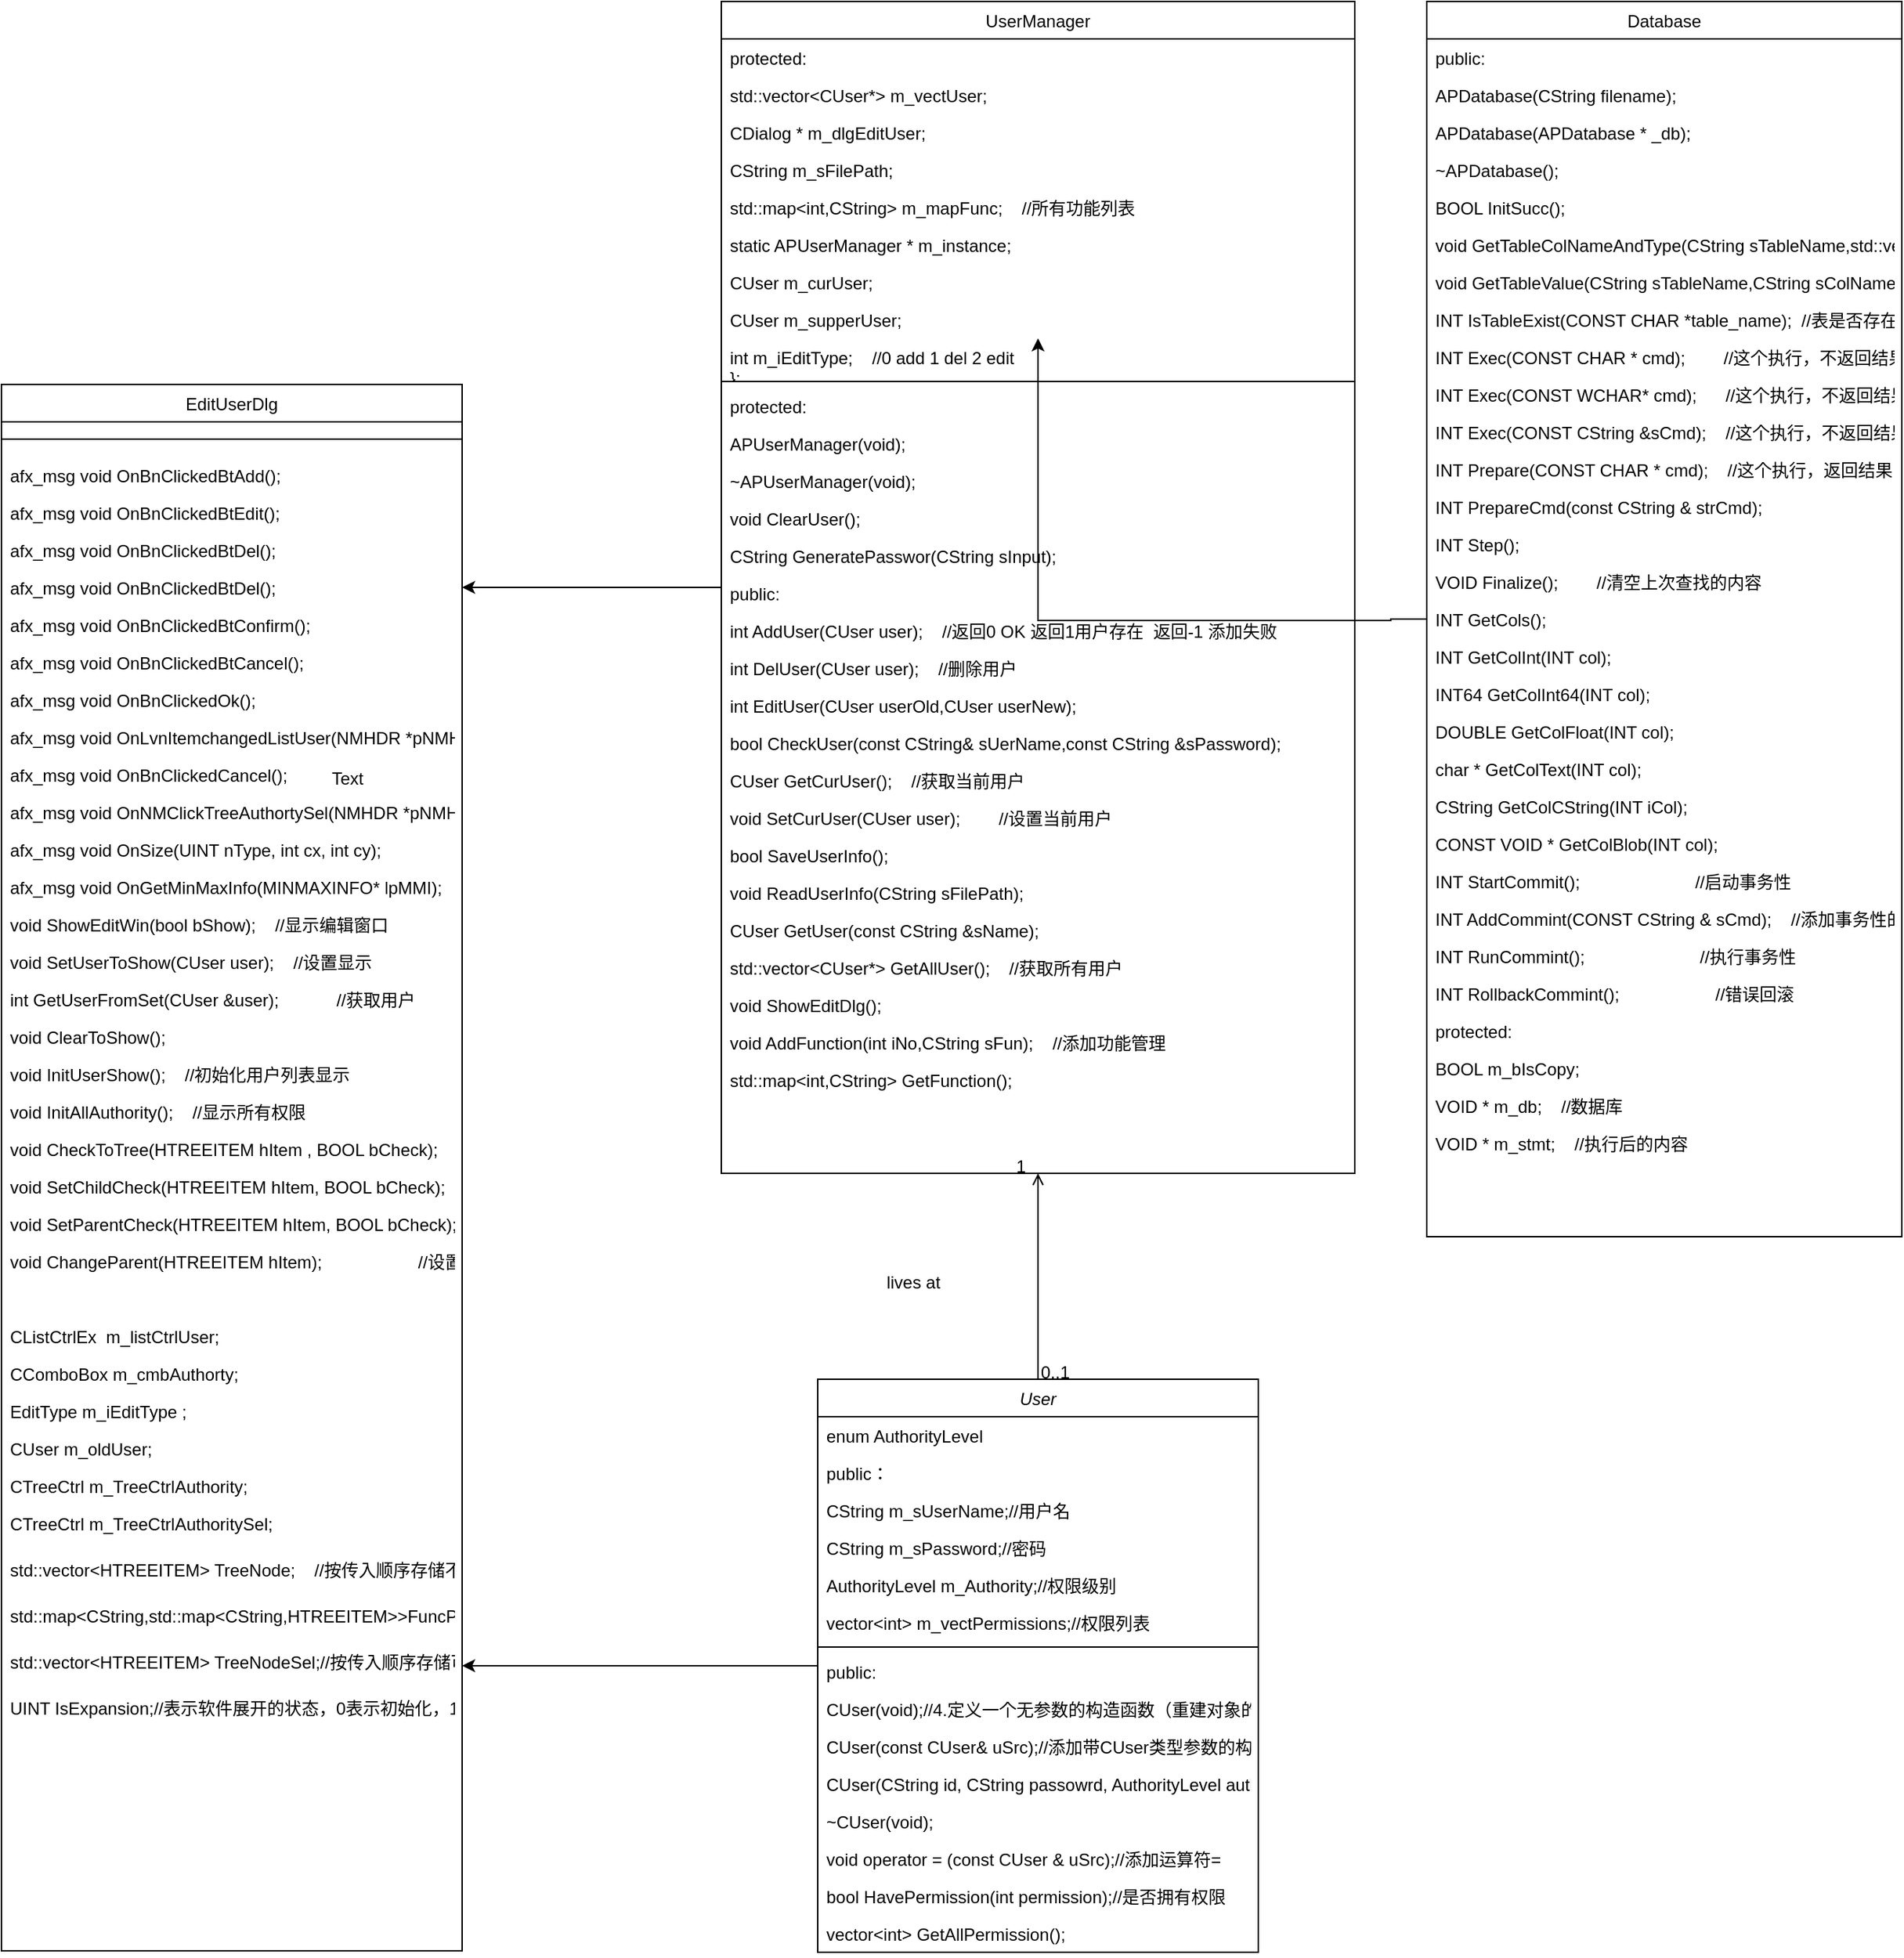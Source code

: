 <mxfile version="18.0.1" type="github">
  <diagram id="C5RBs43oDa-KdzZeNtuy" name="Page-1">
    <mxGraphModel dx="2076" dy="1072" grid="1" gridSize="10" guides="1" tooltips="1" connect="1" arrows="1" fold="1" page="1" pageScale="1" pageWidth="827" pageHeight="1169" math="0" shadow="0">
      <root>
        <mxCell id="WIyWlLk6GJQsqaUBKTNV-0" />
        <mxCell id="WIyWlLk6GJQsqaUBKTNV-1" parent="WIyWlLk6GJQsqaUBKTNV-0" />
        <mxCell id="l4j0BiACsp0UL-2ELMvY-80" value="" style="edgeStyle=orthogonalEdgeStyle;rounded=0;orthogonalLoop=1;jettySize=auto;html=1;" edge="1" parent="WIyWlLk6GJQsqaUBKTNV-1" source="zkfFHV4jXpPFQw0GAbJ--0" target="l4j0BiACsp0UL-2ELMvY-41">
          <mxGeometry relative="1" as="geometry" />
        </mxCell>
        <mxCell id="zkfFHV4jXpPFQw0GAbJ--0" value="User" style="swimlane;fontStyle=2;align=center;verticalAlign=top;childLayout=stackLayout;horizontal=1;startSize=26;horizontalStack=0;resizeParent=1;resizeLast=0;collapsible=1;marginBottom=0;rounded=0;shadow=0;strokeWidth=1;" parent="WIyWlLk6GJQsqaUBKTNV-1" vertex="1">
          <mxGeometry x="567" y="1027" width="306" height="398" as="geometry">
            <mxRectangle x="230" y="140" width="160" height="26" as="alternateBounds" />
          </mxGeometry>
        </mxCell>
        <mxCell id="zkfFHV4jXpPFQw0GAbJ--1" value="enum AuthorityLevel" style="text;align=left;verticalAlign=top;spacingLeft=4;spacingRight=4;overflow=hidden;rotatable=0;points=[[0,0.5],[1,0.5]];portConstraint=eastwest;" parent="zkfFHV4jXpPFQw0GAbJ--0" vertex="1">
          <mxGeometry y="26" width="306" height="26" as="geometry" />
        </mxCell>
        <mxCell id="l4j0BiACsp0UL-2ELMvY-47" value="public：" style="text;align=left;verticalAlign=top;spacingLeft=4;spacingRight=4;overflow=hidden;rotatable=0;points=[[0,0.5],[1,0.5]];portConstraint=eastwest;" vertex="1" parent="zkfFHV4jXpPFQw0GAbJ--0">
          <mxGeometry y="52" width="306" height="26" as="geometry" />
        </mxCell>
        <mxCell id="zkfFHV4jXpPFQw0GAbJ--2" value="CString m_sUserName;//用户名" style="text;align=left;verticalAlign=top;spacingLeft=4;spacingRight=4;overflow=hidden;rotatable=0;points=[[0,0.5],[1,0.5]];portConstraint=eastwest;rounded=0;shadow=0;html=0;" parent="zkfFHV4jXpPFQw0GAbJ--0" vertex="1">
          <mxGeometry y="78" width="306" height="26" as="geometry" />
        </mxCell>
        <mxCell id="zkfFHV4jXpPFQw0GAbJ--3" value="CString m_sPassword;//密码" style="text;align=left;verticalAlign=top;spacingLeft=4;spacingRight=4;overflow=hidden;rotatable=0;points=[[0,0.5],[1,0.5]];portConstraint=eastwest;rounded=0;shadow=0;html=0;" parent="zkfFHV4jXpPFQw0GAbJ--0" vertex="1">
          <mxGeometry y="104" width="306" height="26" as="geometry" />
        </mxCell>
        <mxCell id="l4j0BiACsp0UL-2ELMvY-46" value="AuthorityLevel m_Authority;//权限级别" style="text;align=left;verticalAlign=top;spacingLeft=4;spacingRight=4;overflow=hidden;rotatable=0;points=[[0,0.5],[1,0.5]];portConstraint=eastwest;rounded=0;shadow=0;html=0;" vertex="1" parent="zkfFHV4jXpPFQw0GAbJ--0">
          <mxGeometry y="130" width="306" height="26" as="geometry" />
        </mxCell>
        <mxCell id="l4j0BiACsp0UL-2ELMvY-45" value="vector&lt;int&gt; m_vectPermissions;//权限列表" style="text;align=left;verticalAlign=top;spacingLeft=4;spacingRight=4;overflow=hidden;rotatable=0;points=[[0,0.5],[1,0.5]];portConstraint=eastwest;rounded=0;shadow=0;html=0;" vertex="1" parent="zkfFHV4jXpPFQw0GAbJ--0">
          <mxGeometry y="156" width="306" height="26" as="geometry" />
        </mxCell>
        <mxCell id="zkfFHV4jXpPFQw0GAbJ--4" value="" style="line;html=1;strokeWidth=1;align=left;verticalAlign=middle;spacingTop=-1;spacingLeft=3;spacingRight=3;rotatable=0;labelPosition=right;points=[];portConstraint=eastwest;" parent="zkfFHV4jXpPFQw0GAbJ--0" vertex="1">
          <mxGeometry y="182" width="306" height="8" as="geometry" />
        </mxCell>
        <mxCell id="zkfFHV4jXpPFQw0GAbJ--5" value="public:" style="text;align=left;verticalAlign=top;spacingLeft=4;spacingRight=4;overflow=hidden;rotatable=0;points=[[0,0.5],[1,0.5]];portConstraint=eastwest;" parent="zkfFHV4jXpPFQw0GAbJ--0" vertex="1">
          <mxGeometry y="190" width="306" height="26" as="geometry" />
        </mxCell>
        <mxCell id="l4j0BiACsp0UL-2ELMvY-51" value="CUser(void);//4.定义一个无参数的构造函数（重建对象的时候要用）" style="text;align=left;verticalAlign=top;spacingLeft=4;spacingRight=4;overflow=hidden;rotatable=0;points=[[0,0.5],[1,0.5]];portConstraint=eastwest;" vertex="1" parent="zkfFHV4jXpPFQw0GAbJ--0">
          <mxGeometry y="216" width="306" height="26" as="geometry" />
        </mxCell>
        <mxCell id="l4j0BiACsp0UL-2ELMvY-50" value="CUser(const CUser&amp; uSrc);//添加带CUser类型参数的构造函数" style="text;align=left;verticalAlign=top;spacingLeft=4;spacingRight=4;overflow=hidden;rotatable=0;points=[[0,0.5],[1,0.5]];portConstraint=eastwest;" vertex="1" parent="zkfFHV4jXpPFQw0GAbJ--0">
          <mxGeometry y="242" width="306" height="26" as="geometry" />
        </mxCell>
        <mxCell id="l4j0BiACsp0UL-2ELMvY-49" value="CUser(CString id, CString passowrd, AuthorityLevel authority, vector&lt;int&gt; permissions);" style="text;align=left;verticalAlign=top;spacingLeft=4;spacingRight=4;overflow=hidden;rotatable=0;points=[[0,0.5],[1,0.5]];portConstraint=eastwest;" vertex="1" parent="zkfFHV4jXpPFQw0GAbJ--0">
          <mxGeometry y="268" width="306" height="26" as="geometry" />
        </mxCell>
        <mxCell id="l4j0BiACsp0UL-2ELMvY-48" value="~CUser(void);" style="text;align=left;verticalAlign=top;spacingLeft=4;spacingRight=4;overflow=hidden;rotatable=0;points=[[0,0.5],[1,0.5]];portConstraint=eastwest;" vertex="1" parent="zkfFHV4jXpPFQw0GAbJ--0">
          <mxGeometry y="294" width="306" height="26" as="geometry" />
        </mxCell>
        <mxCell id="l4j0BiACsp0UL-2ELMvY-54" value="void operator = (const CUser &amp; uSrc);//添加运算符=" style="text;align=left;verticalAlign=top;spacingLeft=4;spacingRight=4;overflow=hidden;rotatable=0;points=[[0,0.5],[1,0.5]];portConstraint=eastwest;" vertex="1" parent="zkfFHV4jXpPFQw0GAbJ--0">
          <mxGeometry y="320" width="306" height="26" as="geometry" />
        </mxCell>
        <mxCell id="l4j0BiACsp0UL-2ELMvY-53" value="bool HavePermission(int permission);//是否拥有权限" style="text;align=left;verticalAlign=top;spacingLeft=4;spacingRight=4;overflow=hidden;rotatable=0;points=[[0,0.5],[1,0.5]];portConstraint=eastwest;" vertex="1" parent="zkfFHV4jXpPFQw0GAbJ--0">
          <mxGeometry y="346" width="306" height="26" as="geometry" />
        </mxCell>
        <mxCell id="l4j0BiACsp0UL-2ELMvY-52" value="vector&lt;int&gt; GetAllPermission();" style="text;align=left;verticalAlign=top;spacingLeft=4;spacingRight=4;overflow=hidden;rotatable=0;points=[[0,0.5],[1,0.5]];portConstraint=eastwest;" vertex="1" parent="zkfFHV4jXpPFQw0GAbJ--0">
          <mxGeometry y="372" width="306" height="26" as="geometry" />
        </mxCell>
        <mxCell id="zkfFHV4jXpPFQw0GAbJ--6" value="EditUserDlg" style="swimlane;fontStyle=0;align=center;verticalAlign=top;childLayout=stackLayout;horizontal=1;startSize=26;horizontalStack=0;resizeParent=1;resizeLast=0;collapsible=1;marginBottom=0;rounded=0;shadow=0;strokeWidth=1;" parent="WIyWlLk6GJQsqaUBKTNV-1" vertex="1">
          <mxGeometry y="336" width="320" height="1088" as="geometry">
            <mxRectangle x="130" y="380" width="160" height="26" as="alternateBounds" />
          </mxGeometry>
        </mxCell>
        <mxCell id="zkfFHV4jXpPFQw0GAbJ--9" value="" style="line;html=1;strokeWidth=1;align=left;verticalAlign=middle;spacingTop=-1;spacingLeft=3;spacingRight=3;rotatable=0;labelPosition=right;points=[];portConstraint=eastwest;" parent="zkfFHV4jXpPFQw0GAbJ--6" vertex="1">
          <mxGeometry y="26" width="320" height="24" as="geometry" />
        </mxCell>
        <mxCell id="zkfFHV4jXpPFQw0GAbJ--11" value="afx_msg void OnBnClickedBtAdd();" style="text;align=left;verticalAlign=top;spacingLeft=4;spacingRight=4;overflow=hidden;rotatable=0;points=[[0,0.5],[1,0.5]];portConstraint=eastwest;" parent="zkfFHV4jXpPFQw0GAbJ--6" vertex="1">
          <mxGeometry y="50" width="320" height="26" as="geometry" />
        </mxCell>
        <mxCell id="l4j0BiACsp0UL-2ELMvY-2" value="afx_msg void OnBnClickedBtEdit();" style="text;align=left;verticalAlign=top;spacingLeft=4;spacingRight=4;overflow=hidden;rotatable=0;points=[[0,0.5],[1,0.5]];portConstraint=eastwest;" vertex="1" parent="zkfFHV4jXpPFQw0GAbJ--6">
          <mxGeometry y="76" width="320" height="26" as="geometry" />
        </mxCell>
        <mxCell id="l4j0BiACsp0UL-2ELMvY-1" value="afx_msg void OnBnClickedBtDel();" style="text;align=left;verticalAlign=top;spacingLeft=4;spacingRight=4;overflow=hidden;rotatable=0;points=[[0,0.5],[1,0.5]];portConstraint=eastwest;" vertex="1" parent="zkfFHV4jXpPFQw0GAbJ--6">
          <mxGeometry y="102" width="320" height="26" as="geometry" />
        </mxCell>
        <mxCell id="l4j0BiACsp0UL-2ELMvY-9" value="afx_msg void OnBnClickedBtDel();" style="text;align=left;verticalAlign=top;spacingLeft=4;spacingRight=4;overflow=hidden;rotatable=0;points=[[0,0.5],[1,0.5]];portConstraint=eastwest;" vertex="1" parent="zkfFHV4jXpPFQw0GAbJ--6">
          <mxGeometry y="128" width="320" height="26" as="geometry" />
        </mxCell>
        <mxCell id="l4j0BiACsp0UL-2ELMvY-8" value="afx_msg void OnBnClickedBtConfirm();" style="text;align=left;verticalAlign=top;spacingLeft=4;spacingRight=4;overflow=hidden;rotatable=0;points=[[0,0.5],[1,0.5]];portConstraint=eastwest;" vertex="1" parent="zkfFHV4jXpPFQw0GAbJ--6">
          <mxGeometry y="154" width="320" height="26" as="geometry" />
        </mxCell>
        <mxCell id="l4j0BiACsp0UL-2ELMvY-7" value="afx_msg void OnBnClickedBtCancel();" style="text;align=left;verticalAlign=top;spacingLeft=4;spacingRight=4;overflow=hidden;rotatable=0;points=[[0,0.5],[1,0.5]];portConstraint=eastwest;" vertex="1" parent="zkfFHV4jXpPFQw0GAbJ--6">
          <mxGeometry y="180" width="320" height="26" as="geometry" />
        </mxCell>
        <mxCell id="l4j0BiACsp0UL-2ELMvY-6" value="afx_msg void OnBnClickedOk();" style="text;align=left;verticalAlign=top;spacingLeft=4;spacingRight=4;overflow=hidden;rotatable=0;points=[[0,0.5],[1,0.5]];portConstraint=eastwest;" vertex="1" parent="zkfFHV4jXpPFQw0GAbJ--6">
          <mxGeometry y="206" width="320" height="26" as="geometry" />
        </mxCell>
        <mxCell id="l4j0BiACsp0UL-2ELMvY-5" value="afx_msg void OnLvnItemchangedListUser(NMHDR *pNMHDR, LRESULT *pResult);" style="text;align=left;verticalAlign=top;spacingLeft=4;spacingRight=4;overflow=hidden;rotatable=0;points=[[0,0.5],[1,0.5]];portConstraint=eastwest;" vertex="1" parent="zkfFHV4jXpPFQw0GAbJ--6">
          <mxGeometry y="232" width="320" height="26" as="geometry" />
        </mxCell>
        <mxCell id="l4j0BiACsp0UL-2ELMvY-16" value="afx_msg void OnBnClickedCancel();" style="text;align=left;verticalAlign=top;spacingLeft=4;spacingRight=4;overflow=hidden;rotatable=0;points=[[0,0.5],[1,0.5]];portConstraint=eastwest;" vertex="1" parent="zkfFHV4jXpPFQw0GAbJ--6">
          <mxGeometry y="258" width="320" height="26" as="geometry" />
        </mxCell>
        <mxCell id="l4j0BiACsp0UL-2ELMvY-15" value="afx_msg void OnNMClickTreeAuthortySel(NMHDR *pNMHDR, LRESULT *pResult);" style="text;align=left;verticalAlign=top;spacingLeft=4;spacingRight=4;overflow=hidden;rotatable=0;points=[[0,0.5],[1,0.5]];portConstraint=eastwest;" vertex="1" parent="zkfFHV4jXpPFQw0GAbJ--6">
          <mxGeometry y="284" width="320" height="26" as="geometry" />
        </mxCell>
        <mxCell id="l4j0BiACsp0UL-2ELMvY-14" value="afx_msg void OnSize(UINT nType, int cx, int cy);" style="text;align=left;verticalAlign=top;spacingLeft=4;spacingRight=4;overflow=hidden;rotatable=0;points=[[0,0.5],[1,0.5]];portConstraint=eastwest;" vertex="1" parent="zkfFHV4jXpPFQw0GAbJ--6">
          <mxGeometry y="310" width="320" height="26" as="geometry" />
        </mxCell>
        <mxCell id="l4j0BiACsp0UL-2ELMvY-13" value="afx_msg void OnGetMinMaxInfo(MINMAXINFO* lpMMI);" style="text;align=left;verticalAlign=top;spacingLeft=4;spacingRight=4;overflow=hidden;rotatable=0;points=[[0,0.5],[1,0.5]];portConstraint=eastwest;" vertex="1" parent="zkfFHV4jXpPFQw0GAbJ--6">
          <mxGeometry y="336" width="320" height="26" as="geometry" />
        </mxCell>
        <mxCell id="l4j0BiACsp0UL-2ELMvY-12" value="void ShowEditWin(bool bShow);    //显示编辑窗口" style="text;align=left;verticalAlign=top;spacingLeft=4;spacingRight=4;overflow=hidden;rotatable=0;points=[[0,0.5],[1,0.5]];portConstraint=eastwest;" vertex="1" parent="zkfFHV4jXpPFQw0GAbJ--6">
          <mxGeometry y="362" width="320" height="26" as="geometry" />
        </mxCell>
        <mxCell id="l4j0BiACsp0UL-2ELMvY-11" value="void SetUserToShow(CUser user);    //设置显示" style="text;align=left;verticalAlign=top;spacingLeft=4;spacingRight=4;overflow=hidden;rotatable=0;points=[[0,0.5],[1,0.5]];portConstraint=eastwest;" vertex="1" parent="zkfFHV4jXpPFQw0GAbJ--6">
          <mxGeometry y="388" width="320" height="26" as="geometry" />
        </mxCell>
        <mxCell id="l4j0BiACsp0UL-2ELMvY-22" value="int GetUserFromSet(CUser &amp;user);            //获取用户" style="text;align=left;verticalAlign=top;spacingLeft=4;spacingRight=4;overflow=hidden;rotatable=0;points=[[0,0.5],[1,0.5]];portConstraint=eastwest;" vertex="1" parent="zkfFHV4jXpPFQw0GAbJ--6">
          <mxGeometry y="414" width="320" height="26" as="geometry" />
        </mxCell>
        <mxCell id="l4j0BiACsp0UL-2ELMvY-21" value="void ClearToShow();" style="text;align=left;verticalAlign=top;spacingLeft=4;spacingRight=4;overflow=hidden;rotatable=0;points=[[0,0.5],[1,0.5]];portConstraint=eastwest;" vertex="1" parent="zkfFHV4jXpPFQw0GAbJ--6">
          <mxGeometry y="440" width="320" height="26" as="geometry" />
        </mxCell>
        <mxCell id="l4j0BiACsp0UL-2ELMvY-20" value="void InitUserShow();    //初始化用户列表显示" style="text;align=left;verticalAlign=top;spacingLeft=4;spacingRight=4;overflow=hidden;rotatable=0;points=[[0,0.5],[1,0.5]];portConstraint=eastwest;" vertex="1" parent="zkfFHV4jXpPFQw0GAbJ--6">
          <mxGeometry y="466" width="320" height="26" as="geometry" />
        </mxCell>
        <mxCell id="l4j0BiACsp0UL-2ELMvY-19" value="void InitAllAuthority();    //显示所有权限" style="text;align=left;verticalAlign=top;spacingLeft=4;spacingRight=4;overflow=hidden;rotatable=0;points=[[0,0.5],[1,0.5]];portConstraint=eastwest;" vertex="1" parent="zkfFHV4jXpPFQw0GAbJ--6">
          <mxGeometry y="492" width="320" height="26" as="geometry" />
        </mxCell>
        <mxCell id="l4j0BiACsp0UL-2ELMvY-18" value="void CheckToTree(HTREEITEM hItem , BOOL bCheck);    //当前节点被选择后会对整个树状图做出的反应" style="text;align=left;verticalAlign=top;spacingLeft=4;spacingRight=4;overflow=hidden;rotatable=0;points=[[0,0.5],[1,0.5]];portConstraint=eastwest;" vertex="1" parent="zkfFHV4jXpPFQw0GAbJ--6">
          <mxGeometry y="518" width="320" height="26" as="geometry" />
        </mxCell>
        <mxCell id="l4j0BiACsp0UL-2ELMvY-17" value="void SetChildCheck(HTREEITEM hItem, BOOL bCheck);    //当父节点被选中后子节点的反应" style="text;align=left;verticalAlign=top;spacingLeft=4;spacingRight=4;overflow=hidden;rotatable=0;points=[[0,0.5],[1,0.5]];portConstraint=eastwest;" vertex="1" parent="zkfFHV4jXpPFQw0GAbJ--6">
          <mxGeometry y="544" width="320" height="26" as="geometry" />
        </mxCell>
        <mxCell id="l4j0BiACsp0UL-2ELMvY-27" value="void SetParentCheck(HTREEITEM hItem, BOOL bCheck);    //当子节点被选中后父节点的反应" style="text;align=left;verticalAlign=top;spacingLeft=4;spacingRight=4;overflow=hidden;rotatable=0;points=[[0,0.5],[1,0.5]];portConstraint=eastwest;" vertex="1" parent="zkfFHV4jXpPFQw0GAbJ--6">
          <mxGeometry y="570" width="320" height="26" as="geometry" />
        </mxCell>
        <mxCell id="l4j0BiACsp0UL-2ELMvY-26" value="void ChangeParent(HTREEITEM hItem);                    //设置子节点如果被选中则展开父节点" style="text;align=left;verticalAlign=top;spacingLeft=4;spacingRight=4;overflow=hidden;rotatable=0;points=[[0,0.5],[1,0.5]];portConstraint=eastwest;" vertex="1" parent="zkfFHV4jXpPFQw0GAbJ--6">
          <mxGeometry y="596" width="320" height="26" as="geometry" />
        </mxCell>
        <mxCell id="l4j0BiACsp0UL-2ELMvY-25" style="text;align=left;verticalAlign=top;spacingLeft=4;spacingRight=4;overflow=hidden;rotatable=0;points=[[0,0.5],[1,0.5]];portConstraint=eastwest;" vertex="1" parent="zkfFHV4jXpPFQw0GAbJ--6">
          <mxGeometry y="622" width="320" height="26" as="geometry" />
        </mxCell>
        <mxCell id="l4j0BiACsp0UL-2ELMvY-24" value="CListCtrlEx  m_listCtrlUser;" style="text;align=left;verticalAlign=top;spacingLeft=4;spacingRight=4;overflow=hidden;rotatable=0;points=[[0,0.5],[1,0.5]];portConstraint=eastwest;" vertex="1" parent="zkfFHV4jXpPFQw0GAbJ--6">
          <mxGeometry y="648" width="320" height="26" as="geometry" />
        </mxCell>
        <mxCell id="l4j0BiACsp0UL-2ELMvY-23" value="CComboBox m_cmbAuthorty;" style="text;align=left;verticalAlign=top;spacingLeft=4;spacingRight=4;overflow=hidden;rotatable=0;points=[[0,0.5],[1,0.5]];portConstraint=eastwest;" vertex="1" parent="zkfFHV4jXpPFQw0GAbJ--6">
          <mxGeometry y="674" width="320" height="26" as="geometry" />
        </mxCell>
        <mxCell id="l4j0BiACsp0UL-2ELMvY-37" value="EditType m_iEditType ;" style="text;align=left;verticalAlign=top;spacingLeft=4;spacingRight=4;overflow=hidden;rotatable=0;points=[[0,0.5],[1,0.5]];portConstraint=eastwest;" vertex="1" parent="zkfFHV4jXpPFQw0GAbJ--6">
          <mxGeometry y="700" width="320" height="26" as="geometry" />
        </mxCell>
        <mxCell id="l4j0BiACsp0UL-2ELMvY-38" value="CUser m_oldUser;" style="text;align=left;verticalAlign=top;spacingLeft=4;spacingRight=4;overflow=hidden;rotatable=0;points=[[0,0.5],[1,0.5]];portConstraint=eastwest;" vertex="1" parent="zkfFHV4jXpPFQw0GAbJ--6">
          <mxGeometry y="726" width="320" height="26" as="geometry" />
        </mxCell>
        <mxCell id="l4j0BiACsp0UL-2ELMvY-39" value="CTreeCtrl m_TreeCtrlAuthority;" style="text;align=left;verticalAlign=top;spacingLeft=4;spacingRight=4;overflow=hidden;rotatable=0;points=[[0,0.5],[1,0.5]];portConstraint=eastwest;" vertex="1" parent="zkfFHV4jXpPFQw0GAbJ--6">
          <mxGeometry y="752" width="320" height="26" as="geometry" />
        </mxCell>
        <mxCell id="l4j0BiACsp0UL-2ELMvY-40" value="CTreeCtrl m_TreeCtrlAuthoritySel;" style="text;align=left;verticalAlign=top;spacingLeft=4;spacingRight=4;overflow=hidden;rotatable=0;points=[[0,0.5],[1,0.5]];portConstraint=eastwest;" vertex="1" parent="zkfFHV4jXpPFQw0GAbJ--6">
          <mxGeometry y="778" width="320" height="32" as="geometry" />
        </mxCell>
        <mxCell id="l4j0BiACsp0UL-2ELMvY-43" value="std::vector&lt;HTREEITEM&gt; TreeNode;    //按传入顺序存储不可设置权限列表" style="text;align=left;verticalAlign=top;spacingLeft=4;spacingRight=4;overflow=hidden;rotatable=0;points=[[0,0.5],[1,0.5]];portConstraint=eastwest;" vertex="1" parent="zkfFHV4jXpPFQw0GAbJ--6">
          <mxGeometry y="810" width="320" height="32" as="geometry" />
        </mxCell>
        <mxCell id="l4j0BiACsp0UL-2ELMvY-42" value="std::map&lt;CString,std::map&lt;CString,HTREEITEM&gt;&gt;FuncPageName;//权限名称和节点句柄的Map映射表" style="text;align=left;verticalAlign=top;spacingLeft=4;spacingRight=4;overflow=hidden;rotatable=0;points=[[0,0.5],[1,0.5]];portConstraint=eastwest;" vertex="1" parent="zkfFHV4jXpPFQw0GAbJ--6">
          <mxGeometry y="842" width="320" height="32" as="geometry" />
        </mxCell>
        <mxCell id="l4j0BiACsp0UL-2ELMvY-41" value="std::vector&lt;HTREEITEM&gt; TreeNodeSel;//按传入顺序存储可设置权限列表" style="text;align=left;verticalAlign=top;spacingLeft=4;spacingRight=4;overflow=hidden;rotatable=0;points=[[0,0.5],[1,0.5]];portConstraint=eastwest;" vertex="1" parent="zkfFHV4jXpPFQw0GAbJ--6">
          <mxGeometry y="874" width="320" height="32" as="geometry" />
        </mxCell>
        <mxCell id="l4j0BiACsp0UL-2ELMvY-44" value="UINT IsExpansion;//表示软件展开的状态，0表示初始化，1表示未展开，2表示展开，3表示需要收缩" style="text;align=left;verticalAlign=top;spacingLeft=4;spacingRight=4;overflow=hidden;rotatable=0;points=[[0,0.5],[1,0.5]];portConstraint=eastwest;" vertex="1" parent="zkfFHV4jXpPFQw0GAbJ--6">
          <mxGeometry y="906" width="320" height="32" as="geometry" />
        </mxCell>
        <mxCell id="l4j0BiACsp0UL-2ELMvY-81" value="" style="edgeStyle=orthogonalEdgeStyle;rounded=0;orthogonalLoop=1;jettySize=auto;html=1;" edge="1" parent="WIyWlLk6GJQsqaUBKTNV-1" source="zkfFHV4jXpPFQw0GAbJ--17" target="l4j0BiACsp0UL-2ELMvY-9">
          <mxGeometry relative="1" as="geometry" />
        </mxCell>
        <mxCell id="zkfFHV4jXpPFQw0GAbJ--17" value="UserManager" style="swimlane;fontStyle=0;align=center;verticalAlign=top;childLayout=stackLayout;horizontal=1;startSize=26;horizontalStack=0;resizeParent=1;resizeLast=0;collapsible=1;marginBottom=0;rounded=0;shadow=0;strokeWidth=1;" parent="WIyWlLk6GJQsqaUBKTNV-1" vertex="1">
          <mxGeometry x="500" y="70" width="440" height="814" as="geometry">
            <mxRectangle x="550" y="140" width="160" height="26" as="alternateBounds" />
          </mxGeometry>
        </mxCell>
        <mxCell id="zkfFHV4jXpPFQw0GAbJ--18" value="protected:" style="text;align=left;verticalAlign=top;spacingLeft=4;spacingRight=4;overflow=hidden;rotatable=0;points=[[0,0.5],[1,0.5]];portConstraint=eastwest;" parent="zkfFHV4jXpPFQw0GAbJ--17" vertex="1">
          <mxGeometry y="26" width="440" height="26" as="geometry" />
        </mxCell>
        <mxCell id="zkfFHV4jXpPFQw0GAbJ--19" value="std::vector&lt;CUser*&gt; m_vectUser;" style="text;align=left;verticalAlign=top;spacingLeft=4;spacingRight=4;overflow=hidden;rotatable=0;points=[[0,0.5],[1,0.5]];portConstraint=eastwest;rounded=0;shadow=0;html=0;" parent="zkfFHV4jXpPFQw0GAbJ--17" vertex="1">
          <mxGeometry y="52" width="440" height="26" as="geometry" />
        </mxCell>
        <mxCell id="zkfFHV4jXpPFQw0GAbJ--20" value="CDialog * m_dlgEditUser;" style="text;align=left;verticalAlign=top;spacingLeft=4;spacingRight=4;overflow=hidden;rotatable=0;points=[[0,0.5],[1,0.5]];portConstraint=eastwest;rounded=0;shadow=0;html=0;" parent="zkfFHV4jXpPFQw0GAbJ--17" vertex="1">
          <mxGeometry y="78" width="440" height="26" as="geometry" />
        </mxCell>
        <mxCell id="zkfFHV4jXpPFQw0GAbJ--21" value="CString m_sFilePath;" style="text;align=left;verticalAlign=top;spacingLeft=4;spacingRight=4;overflow=hidden;rotatable=0;points=[[0,0.5],[1,0.5]];portConstraint=eastwest;rounded=0;shadow=0;html=0;" parent="zkfFHV4jXpPFQw0GAbJ--17" vertex="1">
          <mxGeometry y="104" width="440" height="26" as="geometry" />
        </mxCell>
        <mxCell id="zkfFHV4jXpPFQw0GAbJ--22" value="std::map&lt;int,CString&gt; m_mapFunc;    //所有功能列表" style="text;align=left;verticalAlign=top;spacingLeft=4;spacingRight=4;overflow=hidden;rotatable=0;points=[[0,0.5],[1,0.5]];portConstraint=eastwest;rounded=0;shadow=0;html=0;" parent="zkfFHV4jXpPFQw0GAbJ--17" vertex="1">
          <mxGeometry y="130" width="440" height="26" as="geometry" />
        </mxCell>
        <mxCell id="l4j0BiACsp0UL-2ELMvY-57" value="static APUserManager * m_instance;" style="text;align=left;verticalAlign=top;spacingLeft=4;spacingRight=4;overflow=hidden;rotatable=0;points=[[0,0.5],[1,0.5]];portConstraint=eastwest;rounded=0;shadow=0;html=0;" vertex="1" parent="zkfFHV4jXpPFQw0GAbJ--17">
          <mxGeometry y="156" width="440" height="26" as="geometry" />
        </mxCell>
        <mxCell id="l4j0BiACsp0UL-2ELMvY-56" value="CUser m_curUser;" style="text;align=left;verticalAlign=top;spacingLeft=4;spacingRight=4;overflow=hidden;rotatable=0;points=[[0,0.5],[1,0.5]];portConstraint=eastwest;rounded=0;shadow=0;html=0;" vertex="1" parent="zkfFHV4jXpPFQw0GAbJ--17">
          <mxGeometry y="182" width="440" height="26" as="geometry" />
        </mxCell>
        <mxCell id="l4j0BiACsp0UL-2ELMvY-55" value="CUser m_supperUser;" style="text;align=left;verticalAlign=top;spacingLeft=4;spacingRight=4;overflow=hidden;rotatable=0;points=[[0,0.5],[1,0.5]];portConstraint=eastwest;rounded=0;shadow=0;html=0;" vertex="1" parent="zkfFHV4jXpPFQw0GAbJ--17">
          <mxGeometry y="208" width="440" height="26" as="geometry" />
        </mxCell>
        <mxCell id="l4j0BiACsp0UL-2ELMvY-58" value="int m_iEditType;    //0 add 1 del 2 edit&#xa;};" style="text;align=left;verticalAlign=top;spacingLeft=4;spacingRight=4;overflow=hidden;rotatable=0;points=[[0,0.5],[1,0.5]];portConstraint=eastwest;rounded=0;shadow=0;html=0;" vertex="1" parent="zkfFHV4jXpPFQw0GAbJ--17">
          <mxGeometry y="234" width="440" height="26" as="geometry" />
        </mxCell>
        <mxCell id="zkfFHV4jXpPFQw0GAbJ--23" value="" style="line;html=1;strokeWidth=1;align=left;verticalAlign=middle;spacingTop=-1;spacingLeft=3;spacingRight=3;rotatable=0;labelPosition=right;points=[];portConstraint=eastwest;" parent="zkfFHV4jXpPFQw0GAbJ--17" vertex="1">
          <mxGeometry y="260" width="440" height="8" as="geometry" />
        </mxCell>
        <mxCell id="zkfFHV4jXpPFQw0GAbJ--24" value="protected:" style="text;align=left;verticalAlign=top;spacingLeft=4;spacingRight=4;overflow=hidden;rotatable=0;points=[[0,0.5],[1,0.5]];portConstraint=eastwest;" parent="zkfFHV4jXpPFQw0GAbJ--17" vertex="1">
          <mxGeometry y="268" width="440" height="26" as="geometry" />
        </mxCell>
        <mxCell id="zkfFHV4jXpPFQw0GAbJ--25" value="APUserManager(void);" style="text;align=left;verticalAlign=top;spacingLeft=4;spacingRight=4;overflow=hidden;rotatable=0;points=[[0,0.5],[1,0.5]];portConstraint=eastwest;" parent="zkfFHV4jXpPFQw0GAbJ--17" vertex="1">
          <mxGeometry y="294" width="440" height="26" as="geometry" />
        </mxCell>
        <mxCell id="l4j0BiACsp0UL-2ELMvY-66" value="~APUserManager(void);" style="text;align=left;verticalAlign=top;spacingLeft=4;spacingRight=4;overflow=hidden;rotatable=0;points=[[0,0.5],[1,0.5]];portConstraint=eastwest;" vertex="1" parent="zkfFHV4jXpPFQw0GAbJ--17">
          <mxGeometry y="320" width="440" height="26" as="geometry" />
        </mxCell>
        <mxCell id="l4j0BiACsp0UL-2ELMvY-77" value="void ClearUser();" style="text;align=left;verticalAlign=top;spacingLeft=4;spacingRight=4;overflow=hidden;rotatable=0;points=[[0,0.5],[1,0.5]];portConstraint=eastwest;" vertex="1" parent="zkfFHV4jXpPFQw0GAbJ--17">
          <mxGeometry y="346" width="440" height="26" as="geometry" />
        </mxCell>
        <mxCell id="l4j0BiACsp0UL-2ELMvY-76" value="CString GeneratePasswor(CString sInput);" style="text;align=left;verticalAlign=top;spacingLeft=4;spacingRight=4;overflow=hidden;rotatable=0;points=[[0,0.5],[1,0.5]];portConstraint=eastwest;" vertex="1" parent="zkfFHV4jXpPFQw0GAbJ--17">
          <mxGeometry y="372" width="440" height="26" as="geometry" />
        </mxCell>
        <mxCell id="l4j0BiACsp0UL-2ELMvY-65" value="public:" style="text;align=left;verticalAlign=top;spacingLeft=4;spacingRight=4;overflow=hidden;rotatable=0;points=[[0,0.5],[1,0.5]];portConstraint=eastwest;" vertex="1" parent="zkfFHV4jXpPFQw0GAbJ--17">
          <mxGeometry y="398" width="440" height="26" as="geometry" />
        </mxCell>
        <mxCell id="l4j0BiACsp0UL-2ELMvY-64" value="int AddUser(CUser user);    //返回0 OK 返回1用户存在  返回-1 添加失败" style="text;align=left;verticalAlign=top;spacingLeft=4;spacingRight=4;overflow=hidden;rotatable=0;points=[[0,0.5],[1,0.5]];portConstraint=eastwest;" vertex="1" parent="zkfFHV4jXpPFQw0GAbJ--17">
          <mxGeometry y="424" width="440" height="26" as="geometry" />
        </mxCell>
        <mxCell id="l4j0BiACsp0UL-2ELMvY-63" value="int DelUser(CUser user);    //删除用户" style="text;align=left;verticalAlign=top;spacingLeft=4;spacingRight=4;overflow=hidden;rotatable=0;points=[[0,0.5],[1,0.5]];portConstraint=eastwest;" vertex="1" parent="zkfFHV4jXpPFQw0GAbJ--17">
          <mxGeometry y="450" width="440" height="26" as="geometry" />
        </mxCell>
        <mxCell id="l4j0BiACsp0UL-2ELMvY-62" value="int EditUser(CUser userOld,CUser userNew);" style="text;align=left;verticalAlign=top;spacingLeft=4;spacingRight=4;overflow=hidden;rotatable=0;points=[[0,0.5],[1,0.5]];portConstraint=eastwest;" vertex="1" parent="zkfFHV4jXpPFQw0GAbJ--17">
          <mxGeometry y="476" width="440" height="26" as="geometry" />
        </mxCell>
        <mxCell id="l4j0BiACsp0UL-2ELMvY-61" value="bool CheckUser(const CString&amp; sUerName,const CString &amp;sPassword);" style="text;align=left;verticalAlign=top;spacingLeft=4;spacingRight=4;overflow=hidden;rotatable=0;points=[[0,0.5],[1,0.5]];portConstraint=eastwest;" vertex="1" parent="zkfFHV4jXpPFQw0GAbJ--17">
          <mxGeometry y="502" width="440" height="26" as="geometry" />
        </mxCell>
        <mxCell id="l4j0BiACsp0UL-2ELMvY-60" value="CUser GetCurUser();    //获取当前用户" style="text;align=left;verticalAlign=top;spacingLeft=4;spacingRight=4;overflow=hidden;rotatable=0;points=[[0,0.5],[1,0.5]];portConstraint=eastwest;" vertex="1" parent="zkfFHV4jXpPFQw0GAbJ--17">
          <mxGeometry y="528" width="440" height="26" as="geometry" />
        </mxCell>
        <mxCell id="l4j0BiACsp0UL-2ELMvY-59" value="void SetCurUser(CUser user);        //设置当前用户" style="text;align=left;verticalAlign=top;spacingLeft=4;spacingRight=4;overflow=hidden;rotatable=0;points=[[0,0.5],[1,0.5]];portConstraint=eastwest;" vertex="1" parent="zkfFHV4jXpPFQw0GAbJ--17">
          <mxGeometry y="554" width="440" height="26" as="geometry" />
        </mxCell>
        <mxCell id="l4j0BiACsp0UL-2ELMvY-67" value="bool SaveUserInfo();" style="text;align=left;verticalAlign=top;spacingLeft=4;spacingRight=4;overflow=hidden;rotatable=0;points=[[0,0.5],[1,0.5]];portConstraint=eastwest;" vertex="1" parent="zkfFHV4jXpPFQw0GAbJ--17">
          <mxGeometry y="580" width="440" height="26" as="geometry" />
        </mxCell>
        <mxCell id="l4j0BiACsp0UL-2ELMvY-68" value="void ReadUserInfo(CString sFilePath);" style="text;align=left;verticalAlign=top;spacingLeft=4;spacingRight=4;overflow=hidden;rotatable=0;points=[[0,0.5],[1,0.5]];portConstraint=eastwest;" vertex="1" parent="zkfFHV4jXpPFQw0GAbJ--17">
          <mxGeometry y="606" width="440" height="26" as="geometry" />
        </mxCell>
        <mxCell id="l4j0BiACsp0UL-2ELMvY-69" value="CUser GetUser(const CString &amp;sName);" style="text;align=left;verticalAlign=top;spacingLeft=4;spacingRight=4;overflow=hidden;rotatable=0;points=[[0,0.5],[1,0.5]];portConstraint=eastwest;" vertex="1" parent="zkfFHV4jXpPFQw0GAbJ--17">
          <mxGeometry y="632" width="440" height="26" as="geometry" />
        </mxCell>
        <mxCell id="l4j0BiACsp0UL-2ELMvY-70" value="std::vector&lt;CUser*&gt; GetAllUser();    //获取所有用户" style="text;align=left;verticalAlign=top;spacingLeft=4;spacingRight=4;overflow=hidden;rotatable=0;points=[[0,0.5],[1,0.5]];portConstraint=eastwest;" vertex="1" parent="zkfFHV4jXpPFQw0GAbJ--17">
          <mxGeometry y="658" width="440" height="26" as="geometry" />
        </mxCell>
        <mxCell id="l4j0BiACsp0UL-2ELMvY-71" value="void ShowEditDlg();" style="text;align=left;verticalAlign=top;spacingLeft=4;spacingRight=4;overflow=hidden;rotatable=0;points=[[0,0.5],[1,0.5]];portConstraint=eastwest;" vertex="1" parent="zkfFHV4jXpPFQw0GAbJ--17">
          <mxGeometry y="684" width="440" height="26" as="geometry" />
        </mxCell>
        <mxCell id="l4j0BiACsp0UL-2ELMvY-72" value="void AddFunction(int iNo,CString sFun);    //添加功能管理" style="text;align=left;verticalAlign=top;spacingLeft=4;spacingRight=4;overflow=hidden;rotatable=0;points=[[0,0.5],[1,0.5]];portConstraint=eastwest;" vertex="1" parent="zkfFHV4jXpPFQw0GAbJ--17">
          <mxGeometry y="710" width="440" height="26" as="geometry" />
        </mxCell>
        <mxCell id="l4j0BiACsp0UL-2ELMvY-73" value="std::map&lt;int,CString&gt; GetFunction();" style="text;align=left;verticalAlign=top;spacingLeft=4;spacingRight=4;overflow=hidden;rotatable=0;points=[[0,0.5],[1,0.5]];portConstraint=eastwest;" vertex="1" parent="zkfFHV4jXpPFQw0GAbJ--17">
          <mxGeometry y="736" width="440" height="26" as="geometry" />
        </mxCell>
        <mxCell id="l4j0BiACsp0UL-2ELMvY-74" style="text;align=left;verticalAlign=top;spacingLeft=4;spacingRight=4;overflow=hidden;rotatable=0;points=[[0,0.5],[1,0.5]];portConstraint=eastwest;" vertex="1" parent="zkfFHV4jXpPFQw0GAbJ--17">
          <mxGeometry y="762" width="440" height="26" as="geometry" />
        </mxCell>
        <mxCell id="l4j0BiACsp0UL-2ELMvY-75" style="text;align=left;verticalAlign=top;spacingLeft=4;spacingRight=4;overflow=hidden;rotatable=0;points=[[0,0.5],[1,0.5]];portConstraint=eastwest;" vertex="1" parent="zkfFHV4jXpPFQw0GAbJ--17">
          <mxGeometry y="788" width="440" height="26" as="geometry" />
        </mxCell>
        <mxCell id="zkfFHV4jXpPFQw0GAbJ--26" value="" style="endArrow=open;shadow=0;strokeWidth=1;rounded=0;endFill=1;edgeStyle=elbowEdgeStyle;elbow=vertical;" parent="WIyWlLk6GJQsqaUBKTNV-1" source="zkfFHV4jXpPFQw0GAbJ--0" target="zkfFHV4jXpPFQw0GAbJ--17" edge="1">
          <mxGeometry x="0.5" y="41" relative="1" as="geometry">
            <mxPoint x="380" y="192" as="sourcePoint" />
            <mxPoint x="540" y="192" as="targetPoint" />
            <mxPoint x="-40" y="32" as="offset" />
          </mxGeometry>
        </mxCell>
        <mxCell id="zkfFHV4jXpPFQw0GAbJ--27" value="0..1" style="resizable=0;align=left;verticalAlign=bottom;labelBackgroundColor=none;fontSize=12;" parent="zkfFHV4jXpPFQw0GAbJ--26" connectable="0" vertex="1">
          <mxGeometry x="-1" relative="1" as="geometry">
            <mxPoint y="4" as="offset" />
          </mxGeometry>
        </mxCell>
        <mxCell id="zkfFHV4jXpPFQw0GAbJ--28" value="1" style="resizable=0;align=right;verticalAlign=bottom;labelBackgroundColor=none;fontSize=12;" parent="zkfFHV4jXpPFQw0GAbJ--26" connectable="0" vertex="1">
          <mxGeometry x="1" relative="1" as="geometry">
            <mxPoint x="-7" y="4" as="offset" />
          </mxGeometry>
        </mxCell>
        <mxCell id="zkfFHV4jXpPFQw0GAbJ--29" value="lives at" style="text;html=1;resizable=0;points=[];;align=center;verticalAlign=middle;labelBackgroundColor=none;rounded=0;shadow=0;strokeWidth=1;fontSize=12;" parent="zkfFHV4jXpPFQw0GAbJ--26" vertex="1" connectable="0">
          <mxGeometry x="0.5" y="49" relative="1" as="geometry">
            <mxPoint x="-38" y="40" as="offset" />
          </mxGeometry>
        </mxCell>
        <mxCell id="l4j0BiACsp0UL-2ELMvY-10" value="Text" style="text;html=1;align=center;verticalAlign=middle;resizable=0;points=[];autosize=1;strokeColor=none;fillColor=none;" vertex="1" parent="WIyWlLk6GJQsqaUBKTNV-1">
          <mxGeometry x="220" y="600" width="40" height="20" as="geometry" />
        </mxCell>
        <mxCell id="l4j0BiACsp0UL-2ELMvY-86" value="" style="edgeStyle=orthogonalEdgeStyle;rounded=0;orthogonalLoop=1;jettySize=auto;html=1;" edge="1" parent="WIyWlLk6GJQsqaUBKTNV-1" source="l4j0BiACsp0UL-2ELMvY-82" target="l4j0BiACsp0UL-2ELMvY-55">
          <mxGeometry relative="1" as="geometry">
            <Array as="points">
              <mxPoint x="965" y="499" />
              <mxPoint x="965" y="500" />
              <mxPoint x="720" y="500" />
            </Array>
          </mxGeometry>
        </mxCell>
        <mxCell id="l4j0BiACsp0UL-2ELMvY-82" value="Database" style="swimlane;fontStyle=0;childLayout=stackLayout;horizontal=1;startSize=26;fillColor=none;horizontalStack=0;resizeParent=1;resizeParentMax=0;resizeLast=0;collapsible=1;marginBottom=0;" vertex="1" parent="WIyWlLk6GJQsqaUBKTNV-1">
          <mxGeometry x="990" y="70" width="330" height="858" as="geometry" />
        </mxCell>
        <mxCell id="l4j0BiACsp0UL-2ELMvY-83" value="public:" style="text;strokeColor=none;fillColor=none;align=left;verticalAlign=top;spacingLeft=4;spacingRight=4;overflow=hidden;rotatable=0;points=[[0,0.5],[1,0.5]];portConstraint=eastwest;" vertex="1" parent="l4j0BiACsp0UL-2ELMvY-82">
          <mxGeometry y="26" width="330" height="26" as="geometry" />
        </mxCell>
        <mxCell id="l4j0BiACsp0UL-2ELMvY-84" value="APDatabase(CString filename);" style="text;strokeColor=none;fillColor=none;align=left;verticalAlign=top;spacingLeft=4;spacingRight=4;overflow=hidden;rotatable=0;points=[[0,0.5],[1,0.5]];portConstraint=eastwest;" vertex="1" parent="l4j0BiACsp0UL-2ELMvY-82">
          <mxGeometry y="52" width="330" height="26" as="geometry" />
        </mxCell>
        <mxCell id="l4j0BiACsp0UL-2ELMvY-85" value="APDatabase(APDatabase * _db);" style="text;strokeColor=none;fillColor=none;align=left;verticalAlign=top;spacingLeft=4;spacingRight=4;overflow=hidden;rotatable=0;points=[[0,0.5],[1,0.5]];portConstraint=eastwest;" vertex="1" parent="l4j0BiACsp0UL-2ELMvY-82">
          <mxGeometry y="78" width="330" height="26" as="geometry" />
        </mxCell>
        <mxCell id="l4j0BiACsp0UL-2ELMvY-93" value="~APDatabase();" style="text;strokeColor=none;fillColor=none;align=left;verticalAlign=top;spacingLeft=4;spacingRight=4;overflow=hidden;rotatable=0;points=[[0,0.5],[1,0.5]];portConstraint=eastwest;" vertex="1" parent="l4j0BiACsp0UL-2ELMvY-82">
          <mxGeometry y="104" width="330" height="26" as="geometry" />
        </mxCell>
        <mxCell id="l4j0BiACsp0UL-2ELMvY-92" value="BOOL InitSucc();" style="text;strokeColor=none;fillColor=none;align=left;verticalAlign=top;spacingLeft=4;spacingRight=4;overflow=hidden;rotatable=0;points=[[0,0.5],[1,0.5]];portConstraint=eastwest;" vertex="1" parent="l4j0BiACsp0UL-2ELMvY-82">
          <mxGeometry y="130" width="330" height="26" as="geometry" />
        </mxCell>
        <mxCell id="l4j0BiACsp0UL-2ELMvY-91" value="void GetTableColNameAndType(CString sTableName,std::vector&lt;CString&gt; &amp;vectName,std::vector&lt;int&gt;&amp;vectType);    //获取表的列名和类型" style="text;strokeColor=none;fillColor=none;align=left;verticalAlign=top;spacingLeft=4;spacingRight=4;overflow=hidden;rotatable=0;points=[[0,0.5],[1,0.5]];portConstraint=eastwest;" vertex="1" parent="l4j0BiACsp0UL-2ELMvY-82">
          <mxGeometry y="156" width="330" height="26" as="geometry" />
        </mxCell>
        <mxCell id="l4j0BiACsp0UL-2ELMvY-90" value="void GetTableValue(CString sTableName,CString sColName, CString rowName, std::vector&lt;CString&gt; &amp;vectName);    //获取表相应列的值 lzy 2021/12/10" style="text;strokeColor=none;fillColor=none;align=left;verticalAlign=top;spacingLeft=4;spacingRight=4;overflow=hidden;rotatable=0;points=[[0,0.5],[1,0.5]];portConstraint=eastwest;" vertex="1" parent="l4j0BiACsp0UL-2ELMvY-82">
          <mxGeometry y="182" width="330" height="26" as="geometry" />
        </mxCell>
        <mxCell id="l4j0BiACsp0UL-2ELMvY-89" value="INT IsTableExist(CONST CHAR *table_name);  //表是否存在。返回值：0表示不存在,1表示存在, -1表示数据库错误" style="text;strokeColor=none;fillColor=none;align=left;verticalAlign=top;spacingLeft=4;spacingRight=4;overflow=hidden;rotatable=0;points=[[0,0.5],[1,0.5]];portConstraint=eastwest;" vertex="1" parent="l4j0BiACsp0UL-2ELMvY-82">
          <mxGeometry y="208" width="330" height="26" as="geometry" />
        </mxCell>
        <mxCell id="l4j0BiACsp0UL-2ELMvY-88" value="INT Exec(CONST CHAR * cmd);        //这个执行，不返回结果" style="text;strokeColor=none;fillColor=none;align=left;verticalAlign=top;spacingLeft=4;spacingRight=4;overflow=hidden;rotatable=0;points=[[0,0.5],[1,0.5]];portConstraint=eastwest;" vertex="1" parent="l4j0BiACsp0UL-2ELMvY-82">
          <mxGeometry y="234" width="330" height="26" as="geometry" />
        </mxCell>
        <mxCell id="l4j0BiACsp0UL-2ELMvY-96" value="INT Exec(CONST WCHAR* cmd);      //这个执行，不返回结果" style="text;strokeColor=none;fillColor=none;align=left;verticalAlign=top;spacingLeft=4;spacingRight=4;overflow=hidden;rotatable=0;points=[[0,0.5],[1,0.5]];portConstraint=eastwest;" vertex="1" parent="l4j0BiACsp0UL-2ELMvY-82">
          <mxGeometry y="260" width="330" height="26" as="geometry" />
        </mxCell>
        <mxCell id="l4j0BiACsp0UL-2ELMvY-95" value="INT Exec(CONST CString &amp;sCmd);    //这个执行，不返回结果" style="text;strokeColor=none;fillColor=none;align=left;verticalAlign=top;spacingLeft=4;spacingRight=4;overflow=hidden;rotatable=0;points=[[0,0.5],[1,0.5]];portConstraint=eastwest;" vertex="1" parent="l4j0BiACsp0UL-2ELMvY-82">
          <mxGeometry y="286" width="330" height="26" as="geometry" />
        </mxCell>
        <mxCell id="l4j0BiACsp0UL-2ELMvY-94" value="INT Prepare(CONST CHAR * cmd);    //这个执行，返回结果" style="text;strokeColor=none;fillColor=none;align=left;verticalAlign=top;spacingLeft=4;spacingRight=4;overflow=hidden;rotatable=0;points=[[0,0.5],[1,0.5]];portConstraint=eastwest;" vertex="1" parent="l4j0BiACsp0UL-2ELMvY-82">
          <mxGeometry y="312" width="330" height="26" as="geometry" />
        </mxCell>
        <mxCell id="l4j0BiACsp0UL-2ELMvY-102" value="INT PrepareCmd(const CString &amp; strCmd);" style="text;strokeColor=none;fillColor=none;align=left;verticalAlign=top;spacingLeft=4;spacingRight=4;overflow=hidden;rotatable=0;points=[[0,0.5],[1,0.5]];portConstraint=eastwest;" vertex="1" parent="l4j0BiACsp0UL-2ELMvY-82">
          <mxGeometry y="338" width="330" height="26" as="geometry" />
        </mxCell>
        <mxCell id="l4j0BiACsp0UL-2ELMvY-101" value="INT Step();" style="text;strokeColor=none;fillColor=none;align=left;verticalAlign=top;spacingLeft=4;spacingRight=4;overflow=hidden;rotatable=0;points=[[0,0.5],[1,0.5]];portConstraint=eastwest;" vertex="1" parent="l4j0BiACsp0UL-2ELMvY-82">
          <mxGeometry y="364" width="330" height="26" as="geometry" />
        </mxCell>
        <mxCell id="l4j0BiACsp0UL-2ELMvY-100" value="VOID Finalize();        //清空上次查找的内容" style="text;strokeColor=none;fillColor=none;align=left;verticalAlign=top;spacingLeft=4;spacingRight=4;overflow=hidden;rotatable=0;points=[[0,0.5],[1,0.5]];portConstraint=eastwest;" vertex="1" parent="l4j0BiACsp0UL-2ELMvY-82">
          <mxGeometry y="390" width="330" height="26" as="geometry" />
        </mxCell>
        <mxCell id="l4j0BiACsp0UL-2ELMvY-99" value="INT GetCols();" style="text;strokeColor=none;fillColor=none;align=left;verticalAlign=top;spacingLeft=4;spacingRight=4;overflow=hidden;rotatable=0;points=[[0,0.5],[1,0.5]];portConstraint=eastwest;" vertex="1" parent="l4j0BiACsp0UL-2ELMvY-82">
          <mxGeometry y="416" width="330" height="26" as="geometry" />
        </mxCell>
        <mxCell id="l4j0BiACsp0UL-2ELMvY-98" value="INT GetColInt(INT col);" style="text;strokeColor=none;fillColor=none;align=left;verticalAlign=top;spacingLeft=4;spacingRight=4;overflow=hidden;rotatable=0;points=[[0,0.5],[1,0.5]];portConstraint=eastwest;" vertex="1" parent="l4j0BiACsp0UL-2ELMvY-82">
          <mxGeometry y="442" width="330" height="26" as="geometry" />
        </mxCell>
        <mxCell id="l4j0BiACsp0UL-2ELMvY-97" value="INT64 GetColInt64(INT col);" style="text;strokeColor=none;fillColor=none;align=left;verticalAlign=top;spacingLeft=4;spacingRight=4;overflow=hidden;rotatable=0;points=[[0,0.5],[1,0.5]];portConstraint=eastwest;" vertex="1" parent="l4j0BiACsp0UL-2ELMvY-82">
          <mxGeometry y="468" width="330" height="26" as="geometry" />
        </mxCell>
        <mxCell id="l4j0BiACsp0UL-2ELMvY-109" value="DOUBLE GetColFloat(INT col);" style="text;strokeColor=none;fillColor=none;align=left;verticalAlign=top;spacingLeft=4;spacingRight=4;overflow=hidden;rotatable=0;points=[[0,0.5],[1,0.5]];portConstraint=eastwest;" vertex="1" parent="l4j0BiACsp0UL-2ELMvY-82">
          <mxGeometry y="494" width="330" height="26" as="geometry" />
        </mxCell>
        <mxCell id="l4j0BiACsp0UL-2ELMvY-108" value="char * GetColText(INT col);" style="text;strokeColor=none;fillColor=none;align=left;verticalAlign=top;spacingLeft=4;spacingRight=4;overflow=hidden;rotatable=0;points=[[0,0.5],[1,0.5]];portConstraint=eastwest;" vertex="1" parent="l4j0BiACsp0UL-2ELMvY-82">
          <mxGeometry y="520" width="330" height="26" as="geometry" />
        </mxCell>
        <mxCell id="l4j0BiACsp0UL-2ELMvY-107" value="CString GetColCString(INT iCol);" style="text;strokeColor=none;fillColor=none;align=left;verticalAlign=top;spacingLeft=4;spacingRight=4;overflow=hidden;rotatable=0;points=[[0,0.5],[1,0.5]];portConstraint=eastwest;" vertex="1" parent="l4j0BiACsp0UL-2ELMvY-82">
          <mxGeometry y="546" width="330" height="26" as="geometry" />
        </mxCell>
        <mxCell id="l4j0BiACsp0UL-2ELMvY-106" value="CONST VOID * GetColBlob(INT col);" style="text;strokeColor=none;fillColor=none;align=left;verticalAlign=top;spacingLeft=4;spacingRight=4;overflow=hidden;rotatable=0;points=[[0,0.5],[1,0.5]];portConstraint=eastwest;" vertex="1" parent="l4j0BiACsp0UL-2ELMvY-82">
          <mxGeometry y="572" width="330" height="26" as="geometry" />
        </mxCell>
        <mxCell id="l4j0BiACsp0UL-2ELMvY-105" value="INT StartCommit();                        //启动事务性" style="text;strokeColor=none;fillColor=none;align=left;verticalAlign=top;spacingLeft=4;spacingRight=4;overflow=hidden;rotatable=0;points=[[0,0.5],[1,0.5]];portConstraint=eastwest;" vertex="1" parent="l4j0BiACsp0UL-2ELMvY-82">
          <mxGeometry y="598" width="330" height="26" as="geometry" />
        </mxCell>
        <mxCell id="l4j0BiACsp0UL-2ELMvY-104" value="INT AddCommint(CONST CString &amp; sCmd);    //添加事务性的内容" style="text;strokeColor=none;fillColor=none;align=left;verticalAlign=top;spacingLeft=4;spacingRight=4;overflow=hidden;rotatable=0;points=[[0,0.5],[1,0.5]];portConstraint=eastwest;" vertex="1" parent="l4j0BiACsp0UL-2ELMvY-82">
          <mxGeometry y="624" width="330" height="26" as="geometry" />
        </mxCell>
        <mxCell id="l4j0BiACsp0UL-2ELMvY-103" value="INT RunCommint();                        //执行事务性" style="text;strokeColor=none;fillColor=none;align=left;verticalAlign=top;spacingLeft=4;spacingRight=4;overflow=hidden;rotatable=0;points=[[0,0.5],[1,0.5]];portConstraint=eastwest;" vertex="1" parent="l4j0BiACsp0UL-2ELMvY-82">
          <mxGeometry y="650" width="330" height="26" as="geometry" />
        </mxCell>
        <mxCell id="l4j0BiACsp0UL-2ELMvY-116" value="INT RollbackCommint();                    //错误回滚" style="text;strokeColor=none;fillColor=none;align=left;verticalAlign=top;spacingLeft=4;spacingRight=4;overflow=hidden;rotatable=0;points=[[0,0.5],[1,0.5]];portConstraint=eastwest;" vertex="1" parent="l4j0BiACsp0UL-2ELMvY-82">
          <mxGeometry y="676" width="330" height="26" as="geometry" />
        </mxCell>
        <mxCell id="l4j0BiACsp0UL-2ELMvY-115" value="protected:" style="text;strokeColor=none;fillColor=none;align=left;verticalAlign=top;spacingLeft=4;spacingRight=4;overflow=hidden;rotatable=0;points=[[0,0.5],[1,0.5]];portConstraint=eastwest;" vertex="1" parent="l4j0BiACsp0UL-2ELMvY-82">
          <mxGeometry y="702" width="330" height="26" as="geometry" />
        </mxCell>
        <mxCell id="l4j0BiACsp0UL-2ELMvY-114" value="BOOL m_bIsCopy;" style="text;strokeColor=none;fillColor=none;align=left;verticalAlign=top;spacingLeft=4;spacingRight=4;overflow=hidden;rotatable=0;points=[[0,0.5],[1,0.5]];portConstraint=eastwest;" vertex="1" parent="l4j0BiACsp0UL-2ELMvY-82">
          <mxGeometry y="728" width="330" height="26" as="geometry" />
        </mxCell>
        <mxCell id="l4j0BiACsp0UL-2ELMvY-113" value="VOID * m_db;    //数据库" style="text;strokeColor=none;fillColor=none;align=left;verticalAlign=top;spacingLeft=4;spacingRight=4;overflow=hidden;rotatable=0;points=[[0,0.5],[1,0.5]];portConstraint=eastwest;" vertex="1" parent="l4j0BiACsp0UL-2ELMvY-82">
          <mxGeometry y="754" width="330" height="26" as="geometry" />
        </mxCell>
        <mxCell id="l4j0BiACsp0UL-2ELMvY-112" value="VOID * m_stmt;    //执行后的内容" style="text;strokeColor=none;fillColor=none;align=left;verticalAlign=top;spacingLeft=4;spacingRight=4;overflow=hidden;rotatable=0;points=[[0,0.5],[1,0.5]];portConstraint=eastwest;" vertex="1" parent="l4j0BiACsp0UL-2ELMvY-82">
          <mxGeometry y="780" width="330" height="26" as="geometry" />
        </mxCell>
        <mxCell id="l4j0BiACsp0UL-2ELMvY-111" style="text;strokeColor=none;fillColor=none;align=left;verticalAlign=top;spacingLeft=4;spacingRight=4;overflow=hidden;rotatable=0;points=[[0,0.5],[1,0.5]];portConstraint=eastwest;" vertex="1" parent="l4j0BiACsp0UL-2ELMvY-82">
          <mxGeometry y="806" width="330" height="26" as="geometry" />
        </mxCell>
        <mxCell id="l4j0BiACsp0UL-2ELMvY-110" style="text;strokeColor=none;fillColor=none;align=left;verticalAlign=top;spacingLeft=4;spacingRight=4;overflow=hidden;rotatable=0;points=[[0,0.5],[1,0.5]];portConstraint=eastwest;" vertex="1" parent="l4j0BiACsp0UL-2ELMvY-82">
          <mxGeometry y="832" width="330" height="26" as="geometry" />
        </mxCell>
      </root>
    </mxGraphModel>
  </diagram>
</mxfile>
